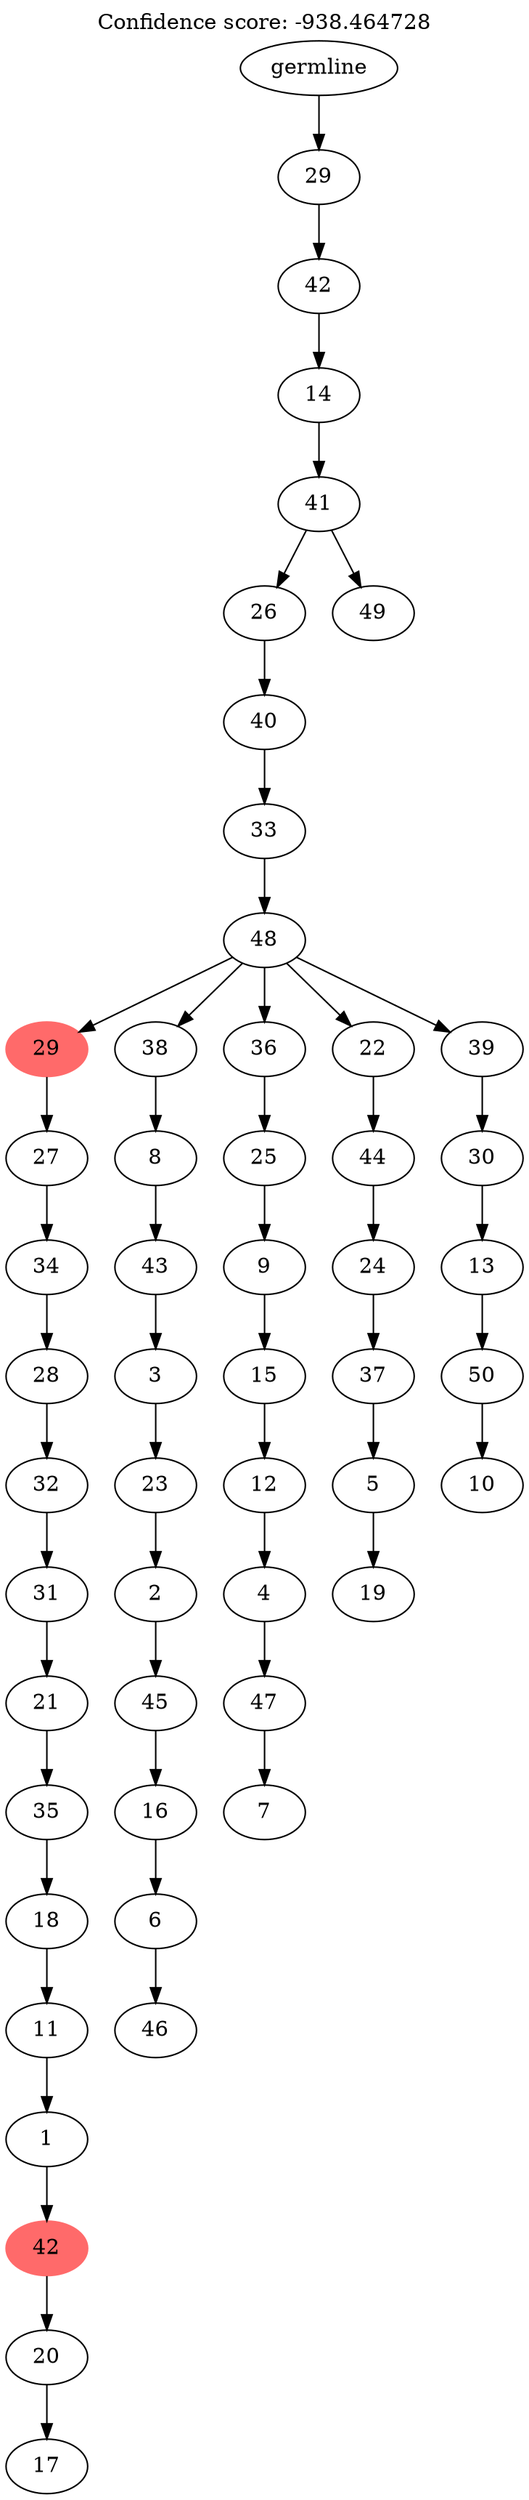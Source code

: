 digraph g {
	"51" -> "52";
	"52" [label="17"];
	"50" -> "51";
	"51" [label="20"];
	"49" -> "50";
	"50" [color=indianred1, style=filled, label="42"];
	"48" -> "49";
	"49" [label="1"];
	"47" -> "48";
	"48" [label="11"];
	"46" -> "47";
	"47" [label="18"];
	"45" -> "46";
	"46" [label="35"];
	"44" -> "45";
	"45" [label="21"];
	"43" -> "44";
	"44" [label="31"];
	"42" -> "43";
	"43" [label="32"];
	"41" -> "42";
	"42" [label="28"];
	"40" -> "41";
	"41" [label="34"];
	"39" -> "40";
	"40" [label="27"];
	"37" -> "38";
	"38" [label="46"];
	"36" -> "37";
	"37" [label="6"];
	"35" -> "36";
	"36" [label="16"];
	"34" -> "35";
	"35" [label="45"];
	"33" -> "34";
	"34" [label="2"];
	"32" -> "33";
	"33" [label="23"];
	"31" -> "32";
	"32" [label="3"];
	"30" -> "31";
	"31" [label="43"];
	"29" -> "30";
	"30" [label="8"];
	"27" -> "28";
	"28" [label="7"];
	"26" -> "27";
	"27" [label="47"];
	"25" -> "26";
	"26" [label="4"];
	"24" -> "25";
	"25" [label="12"];
	"23" -> "24";
	"24" [label="15"];
	"22" -> "23";
	"23" [label="9"];
	"21" -> "22";
	"22" [label="25"];
	"19" -> "20";
	"20" [label="19"];
	"18" -> "19";
	"19" [label="5"];
	"17" -> "18";
	"18" [label="37"];
	"16" -> "17";
	"17" [label="24"];
	"15" -> "16";
	"16" [label="44"];
	"13" -> "14";
	"14" [label="10"];
	"12" -> "13";
	"13" [label="50"];
	"11" -> "12";
	"12" [label="13"];
	"10" -> "11";
	"11" [label="30"];
	"9" -> "10";
	"10" [label="39"];
	"9" -> "15";
	"15" [label="22"];
	"9" -> "21";
	"21" [label="36"];
	"9" -> "29";
	"29" [label="38"];
	"9" -> "39";
	"39" [color=indianred1, style=filled, label="29"];
	"8" -> "9";
	"9" [label="48"];
	"7" -> "8";
	"8" [label="33"];
	"6" -> "7";
	"7" [label="40"];
	"4" -> "5";
	"5" [label="49"];
	"4" -> "6";
	"6" [label="26"];
	"3" -> "4";
	"4" [label="41"];
	"2" -> "3";
	"3" [label="14"];
	"1" -> "2";
	"2" [label="42"];
	"0" -> "1";
	"1" [label="29"];
	"0" [label="germline"];
	labelloc="t";
	label="Confidence score: -938.464728";
}
